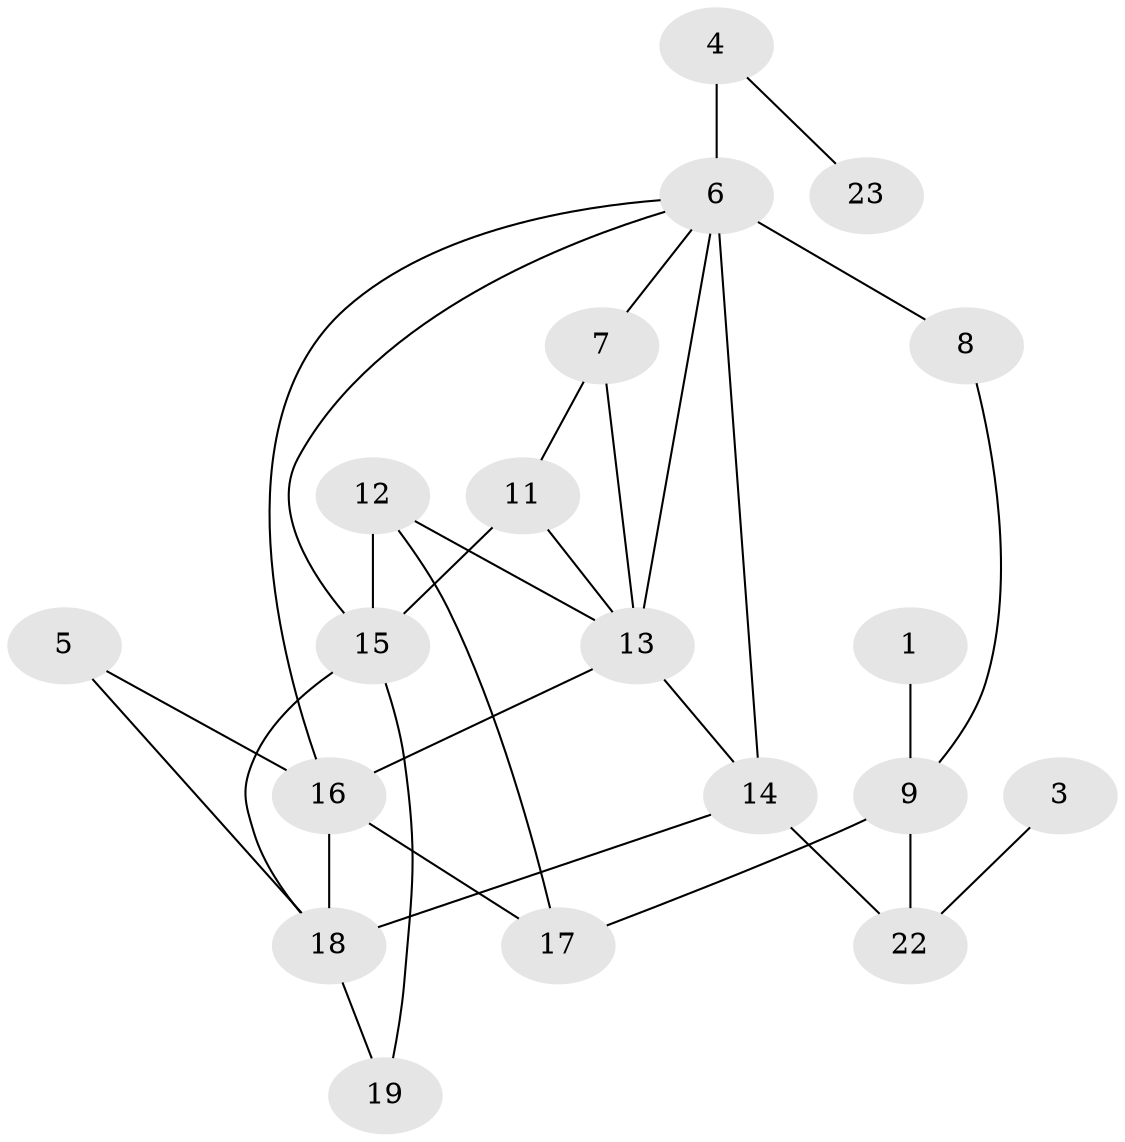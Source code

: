 // original degree distribution, {1: 0.15384615384615385, 0: 0.07692307692307693, 2: 0.3076923076923077, 3: 0.19230769230769232, 5: 0.07692307692307693, 4: 0.15384615384615385, 7: 0.038461538461538464}
// Generated by graph-tools (version 1.1) at 2025/48/03/04/25 22:48:06]
// undirected, 19 vertices, 31 edges
graph export_dot {
  node [color=gray90,style=filled];
  1;
  3;
  4;
  5;
  6;
  7;
  8;
  9;
  11;
  12;
  13;
  14;
  15;
  16;
  17;
  18;
  19;
  22;
  23;
  1 -- 9 [weight=1.0];
  3 -- 22 [weight=1.0];
  4 -- 6 [weight=2.0];
  4 -- 23 [weight=1.0];
  5 -- 16 [weight=1.0];
  5 -- 18 [weight=1.0];
  6 -- 7 [weight=3.0];
  6 -- 8 [weight=1.0];
  6 -- 13 [weight=1.0];
  6 -- 14 [weight=4.0];
  6 -- 15 [weight=1.0];
  6 -- 16 [weight=1.0];
  7 -- 11 [weight=1.0];
  7 -- 13 [weight=1.0];
  8 -- 9 [weight=1.0];
  9 -- 17 [weight=1.0];
  9 -- 22 [weight=1.0];
  11 -- 13 [weight=1.0];
  11 -- 15 [weight=1.0];
  12 -- 13 [weight=1.0];
  12 -- 15 [weight=1.0];
  12 -- 17 [weight=1.0];
  13 -- 14 [weight=1.0];
  13 -- 16 [weight=1.0];
  14 -- 18 [weight=3.0];
  14 -- 22 [weight=1.0];
  15 -- 18 [weight=1.0];
  15 -- 19 [weight=1.0];
  16 -- 17 [weight=1.0];
  16 -- 18 [weight=2.0];
  18 -- 19 [weight=1.0];
}
